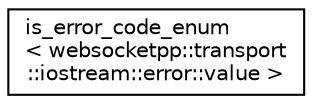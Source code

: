 digraph "Graphical Class Hierarchy"
{
  edge [fontname="Helvetica",fontsize="10",labelfontname="Helvetica",labelfontsize="10"];
  node [fontname="Helvetica",fontsize="10",shape=record];
  rankdir="LR";
  Node0 [label="is_error_code_enum\l\< websocketpp::transport\l::iostream::error::value \>",height=0.2,width=0.4,color="black", fillcolor="white", style="filled",URL="$structis__error__code__enum_3_01websocketpp_1_1transport_1_1iostream_1_1error_1_1value_01_4.html"];
}
